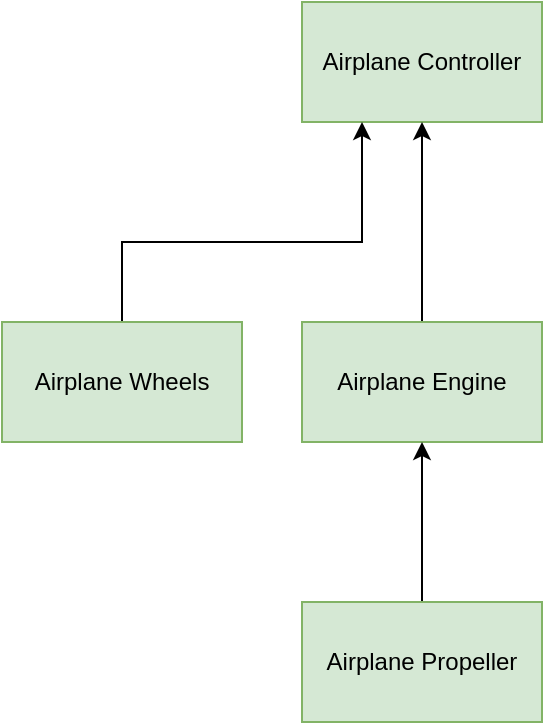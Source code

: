 <mxfile version="13.6.10" type="github">
  <diagram id="CYZCeMSAnIOVuIHV3C61" name="Page-1">
    <mxGraphModel dx="1102" dy="582" grid="1" gridSize="10" guides="1" tooltips="1" connect="1" arrows="1" fold="1" page="1" pageScale="1" pageWidth="827" pageHeight="1169" math="0" shadow="0">
      <root>
        <mxCell id="0" />
        <mxCell id="1" parent="0" />
        <mxCell id="tmM-5zMfZz3KDJdVsudU-1" value="Airplane Controller" style="rounded=0;whiteSpace=wrap;html=1;fillColor=#d5e8d4;strokeColor=#82b366;" parent="1" vertex="1">
          <mxGeometry x="340" y="40" width="120" height="60" as="geometry" />
        </mxCell>
        <mxCell id="tmM-5zMfZz3KDJdVsudU-4" style="edgeStyle=orthogonalEdgeStyle;rounded=0;orthogonalLoop=1;jettySize=auto;html=1;" parent="1" source="tmM-5zMfZz3KDJdVsudU-2" target="tmM-5zMfZz3KDJdVsudU-1" edge="1">
          <mxGeometry relative="1" as="geometry" />
        </mxCell>
        <mxCell id="tmM-5zMfZz3KDJdVsudU-2" value="Airplane Engine" style="rounded=0;whiteSpace=wrap;html=1;fillColor=#d5e8d4;strokeColor=#82b366;" parent="1" vertex="1">
          <mxGeometry x="340" y="200" width="120" height="60" as="geometry" />
        </mxCell>
        <mxCell id="tmM-5zMfZz3KDJdVsudU-5" style="edgeStyle=orthogonalEdgeStyle;rounded=0;orthogonalLoop=1;jettySize=auto;html=1;entryX=0.25;entryY=1;entryDx=0;entryDy=0;" parent="1" source="tmM-5zMfZz3KDJdVsudU-3" target="tmM-5zMfZz3KDJdVsudU-1" edge="1">
          <mxGeometry relative="1" as="geometry">
            <Array as="points">
              <mxPoint x="250" y="160" />
              <mxPoint x="370" y="160" />
            </Array>
          </mxGeometry>
        </mxCell>
        <mxCell id="tmM-5zMfZz3KDJdVsudU-3" value="Airplane Wheels" style="rounded=0;whiteSpace=wrap;html=1;fillColor=#d5e8d4;strokeColor=#82b366;" parent="1" vertex="1">
          <mxGeometry x="190" y="200" width="120" height="60" as="geometry" />
        </mxCell>
        <mxCell id="tmM-5zMfZz3KDJdVsudU-7" style="edgeStyle=orthogonalEdgeStyle;rounded=0;orthogonalLoop=1;jettySize=auto;html=1;entryX=0.5;entryY=1;entryDx=0;entryDy=0;" parent="1" source="tmM-5zMfZz3KDJdVsudU-6" target="tmM-5zMfZz3KDJdVsudU-2" edge="1">
          <mxGeometry relative="1" as="geometry" />
        </mxCell>
        <mxCell id="tmM-5zMfZz3KDJdVsudU-6" value="Airplane Propeller" style="rounded=0;whiteSpace=wrap;html=1;fillColor=#d5e8d4;strokeColor=#82b366;" parent="1" vertex="1">
          <mxGeometry x="340" y="340" width="120" height="60" as="geometry" />
        </mxCell>
      </root>
    </mxGraphModel>
  </diagram>
</mxfile>
